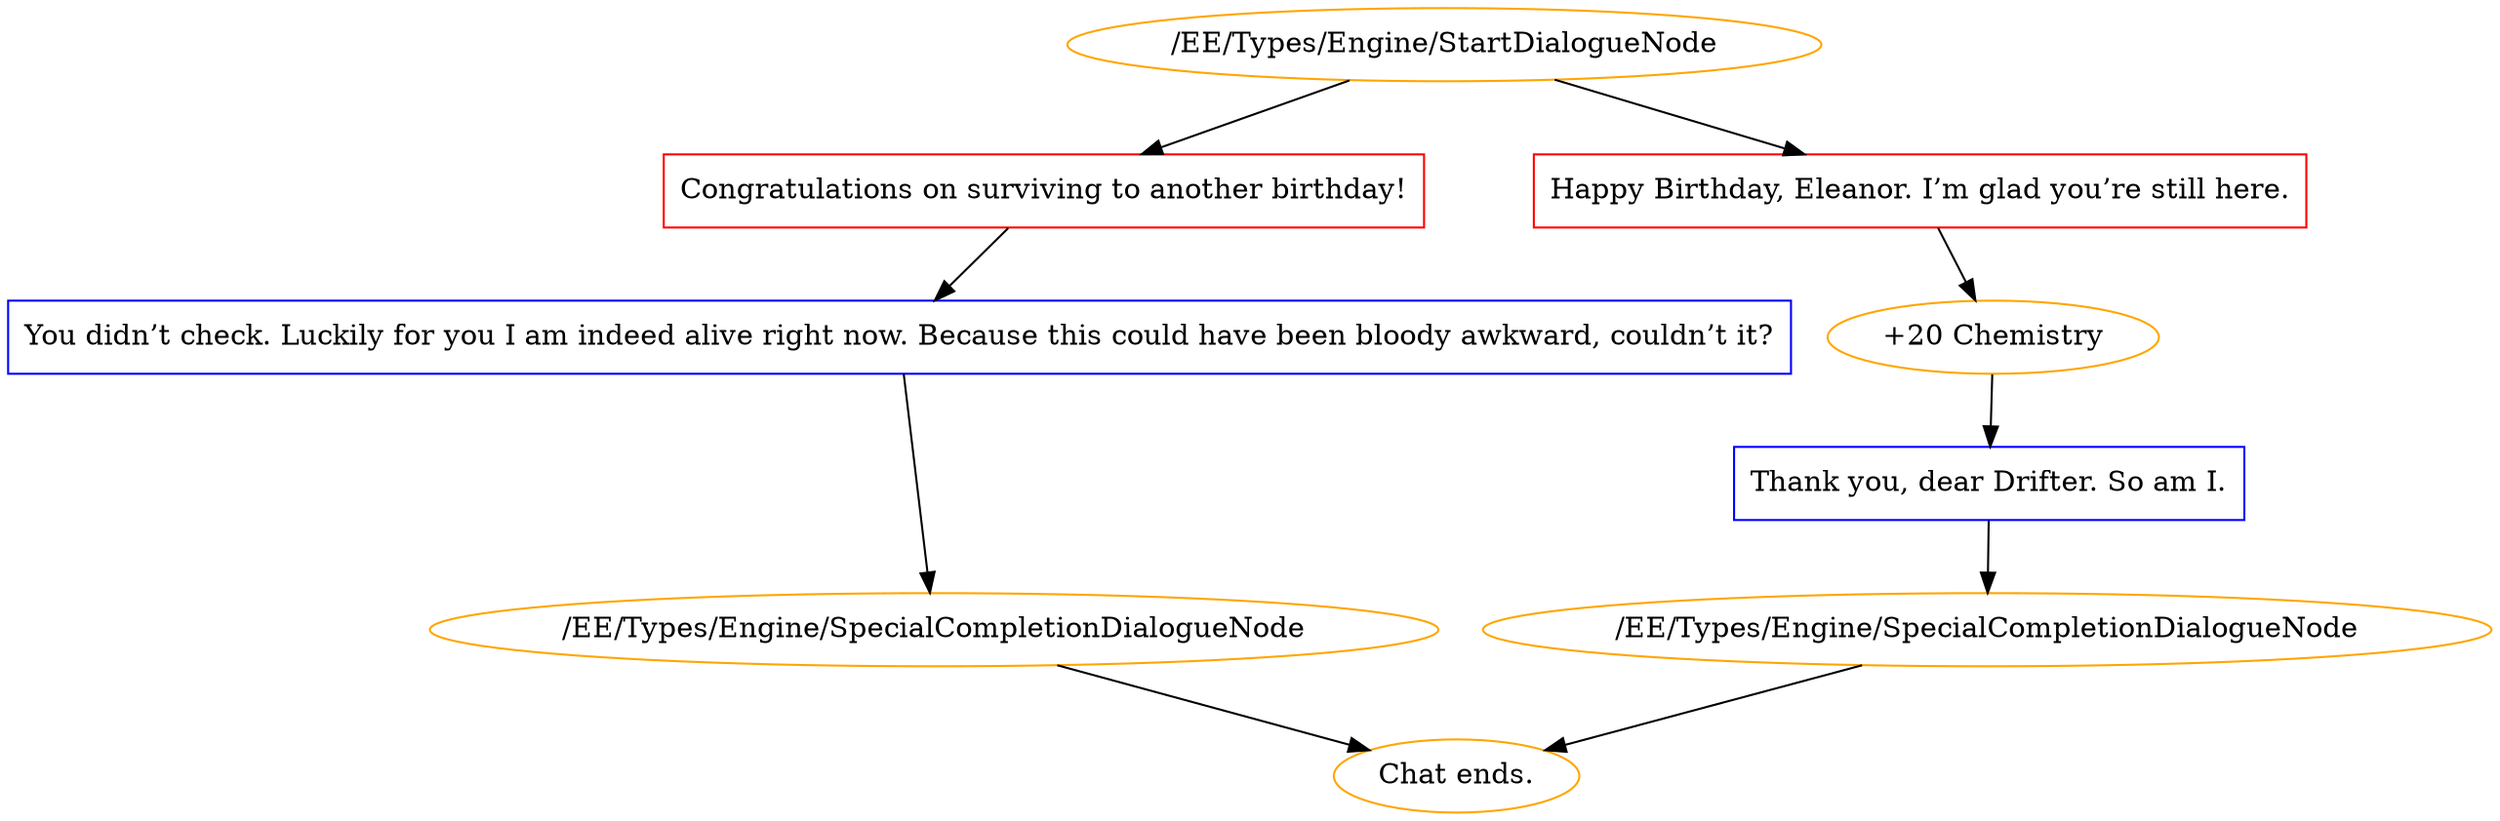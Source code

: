 digraph {
	2824 [label="/EE/Types/Engine/StartDialogueNode",color=orange];
		2824 -> 2829;
		2824 -> 2826;
	2829 [label="Congratulations on surviving to another birthday!",shape=box,color=red];
		2829 -> 2830;
	2826 [label="Happy Birthday, Eleanor. I’m glad you’re still here.",shape=box,color=red];
		2826 -> 2831;
	2830 [label="You didn’t check. Luckily for you I am indeed alive right now. Because this could have been bloody awkward, couldn’t it?",shape=box,color=blue];
		2830 -> 2841;
	2831 [label="+20 Chemistry",color=orange];
		2831 -> 2828;
	2841 [label="/EE/Types/Engine/SpecialCompletionDialogueNode",color=orange];
		2841 -> "Chat ends.";
	2828 [label="Thank you, dear Drifter. So am I.",shape=box,color=blue];
		2828 -> 2842;
	"Chat ends." [color=orange];
	2842 [label="/EE/Types/Engine/SpecialCompletionDialogueNode",color=orange];
		2842 -> "Chat ends.";
	"Chat ends." [color=orange];
}